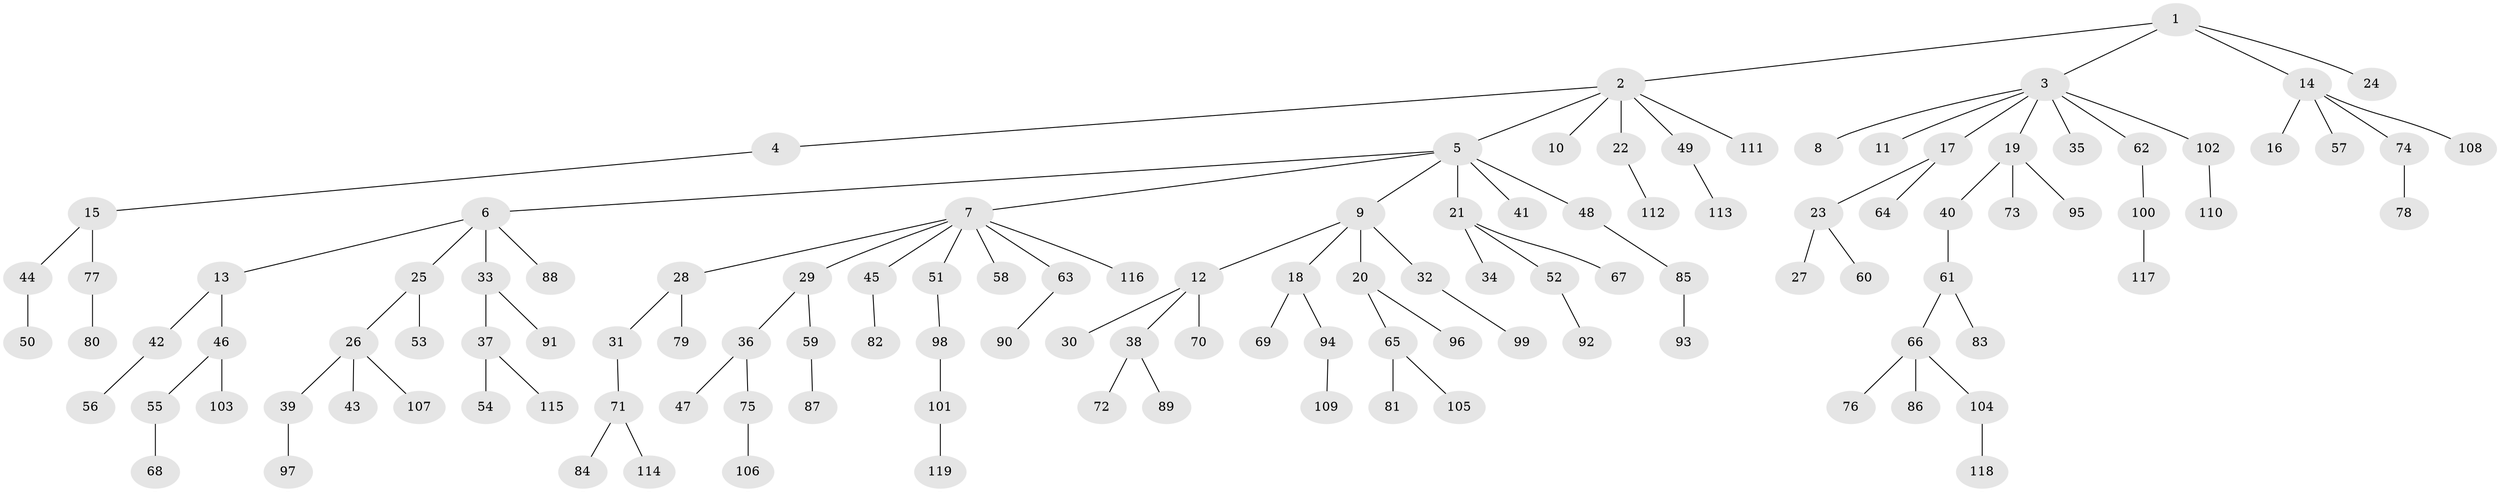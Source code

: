 // Generated by graph-tools (version 1.1) at 2025/36/03/09/25 02:36:58]
// undirected, 119 vertices, 118 edges
graph export_dot {
graph [start="1"]
  node [color=gray90,style=filled];
  1;
  2;
  3;
  4;
  5;
  6;
  7;
  8;
  9;
  10;
  11;
  12;
  13;
  14;
  15;
  16;
  17;
  18;
  19;
  20;
  21;
  22;
  23;
  24;
  25;
  26;
  27;
  28;
  29;
  30;
  31;
  32;
  33;
  34;
  35;
  36;
  37;
  38;
  39;
  40;
  41;
  42;
  43;
  44;
  45;
  46;
  47;
  48;
  49;
  50;
  51;
  52;
  53;
  54;
  55;
  56;
  57;
  58;
  59;
  60;
  61;
  62;
  63;
  64;
  65;
  66;
  67;
  68;
  69;
  70;
  71;
  72;
  73;
  74;
  75;
  76;
  77;
  78;
  79;
  80;
  81;
  82;
  83;
  84;
  85;
  86;
  87;
  88;
  89;
  90;
  91;
  92;
  93;
  94;
  95;
  96;
  97;
  98;
  99;
  100;
  101;
  102;
  103;
  104;
  105;
  106;
  107;
  108;
  109;
  110;
  111;
  112;
  113;
  114;
  115;
  116;
  117;
  118;
  119;
  1 -- 2;
  1 -- 3;
  1 -- 14;
  1 -- 24;
  2 -- 4;
  2 -- 5;
  2 -- 10;
  2 -- 22;
  2 -- 49;
  2 -- 111;
  3 -- 8;
  3 -- 11;
  3 -- 17;
  3 -- 19;
  3 -- 35;
  3 -- 62;
  3 -- 102;
  4 -- 15;
  5 -- 6;
  5 -- 7;
  5 -- 9;
  5 -- 21;
  5 -- 41;
  5 -- 48;
  6 -- 13;
  6 -- 25;
  6 -- 33;
  6 -- 88;
  7 -- 28;
  7 -- 29;
  7 -- 45;
  7 -- 51;
  7 -- 58;
  7 -- 63;
  7 -- 116;
  9 -- 12;
  9 -- 18;
  9 -- 20;
  9 -- 32;
  12 -- 30;
  12 -- 38;
  12 -- 70;
  13 -- 42;
  13 -- 46;
  14 -- 16;
  14 -- 57;
  14 -- 74;
  14 -- 108;
  15 -- 44;
  15 -- 77;
  17 -- 23;
  17 -- 64;
  18 -- 69;
  18 -- 94;
  19 -- 40;
  19 -- 73;
  19 -- 95;
  20 -- 65;
  20 -- 96;
  21 -- 34;
  21 -- 52;
  21 -- 67;
  22 -- 112;
  23 -- 27;
  23 -- 60;
  25 -- 26;
  25 -- 53;
  26 -- 39;
  26 -- 43;
  26 -- 107;
  28 -- 31;
  28 -- 79;
  29 -- 36;
  29 -- 59;
  31 -- 71;
  32 -- 99;
  33 -- 37;
  33 -- 91;
  36 -- 47;
  36 -- 75;
  37 -- 54;
  37 -- 115;
  38 -- 72;
  38 -- 89;
  39 -- 97;
  40 -- 61;
  42 -- 56;
  44 -- 50;
  45 -- 82;
  46 -- 55;
  46 -- 103;
  48 -- 85;
  49 -- 113;
  51 -- 98;
  52 -- 92;
  55 -- 68;
  59 -- 87;
  61 -- 66;
  61 -- 83;
  62 -- 100;
  63 -- 90;
  65 -- 81;
  65 -- 105;
  66 -- 76;
  66 -- 86;
  66 -- 104;
  71 -- 84;
  71 -- 114;
  74 -- 78;
  75 -- 106;
  77 -- 80;
  85 -- 93;
  94 -- 109;
  98 -- 101;
  100 -- 117;
  101 -- 119;
  102 -- 110;
  104 -- 118;
}
